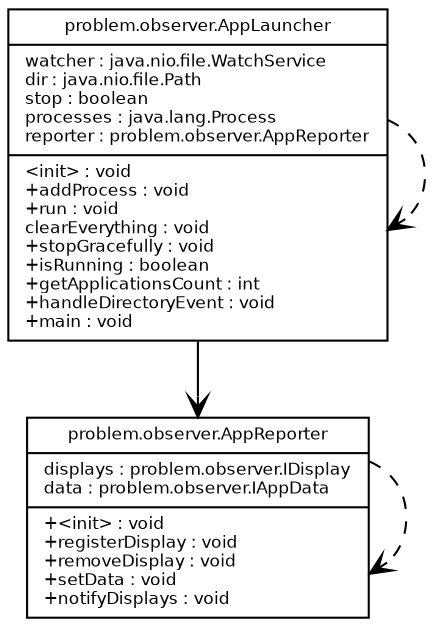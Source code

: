 digraph G {
fontname = "Bitstream Vera Sans"
fontsize = 8
node [
fontname = "Bitstream Vera Sans"
fontsize = 8
shape = "record"
]
edge [
fontname = "Bitstream Vera Sans"
fontsize = 8
]
problemobserverAppLauncher [
label = "{problem.observer.AppLauncher|watcher : java.nio.file.WatchService\ldir : java.nio.file.Path\lstop : boolean\lprocesses : java.lang.Process\lreporter : problem.observer.AppReporter\l|\<init\> : void\l+addProcess : void\l+run : void\lclearEverything : void\l+stopGracefully : void\l+isRunning : boolean\l+getApplicationsCount : int\l+handleDirectoryEvent : void\l+main : void\l}"
]
problemobserverAppReporter [
label = "{problem.observer.AppReporter|displays : problem.observer.IDisplay\ldata : problem.observer.IAppData\l|+\<init\> : void\l+registerDisplay : void\l+removeDisplay : void\l+setData : void\l+notifyDisplays : void\l}"
]
edge [ arrowhead = "empty", style = "none" ]
edge [ arrowhead = "empty", style = "dashed" ]
edge [ arrowhead = "vee", style = "dashed" ]
problemobserverAppLauncher -> problemobserverAppLauncher
problemobserverAppReporter -> problemobserverAppReporter
edge [ arrowhead = "vee", style = "none" ]
problemobserverAppLauncher -> problemobserverAppReporter
}

